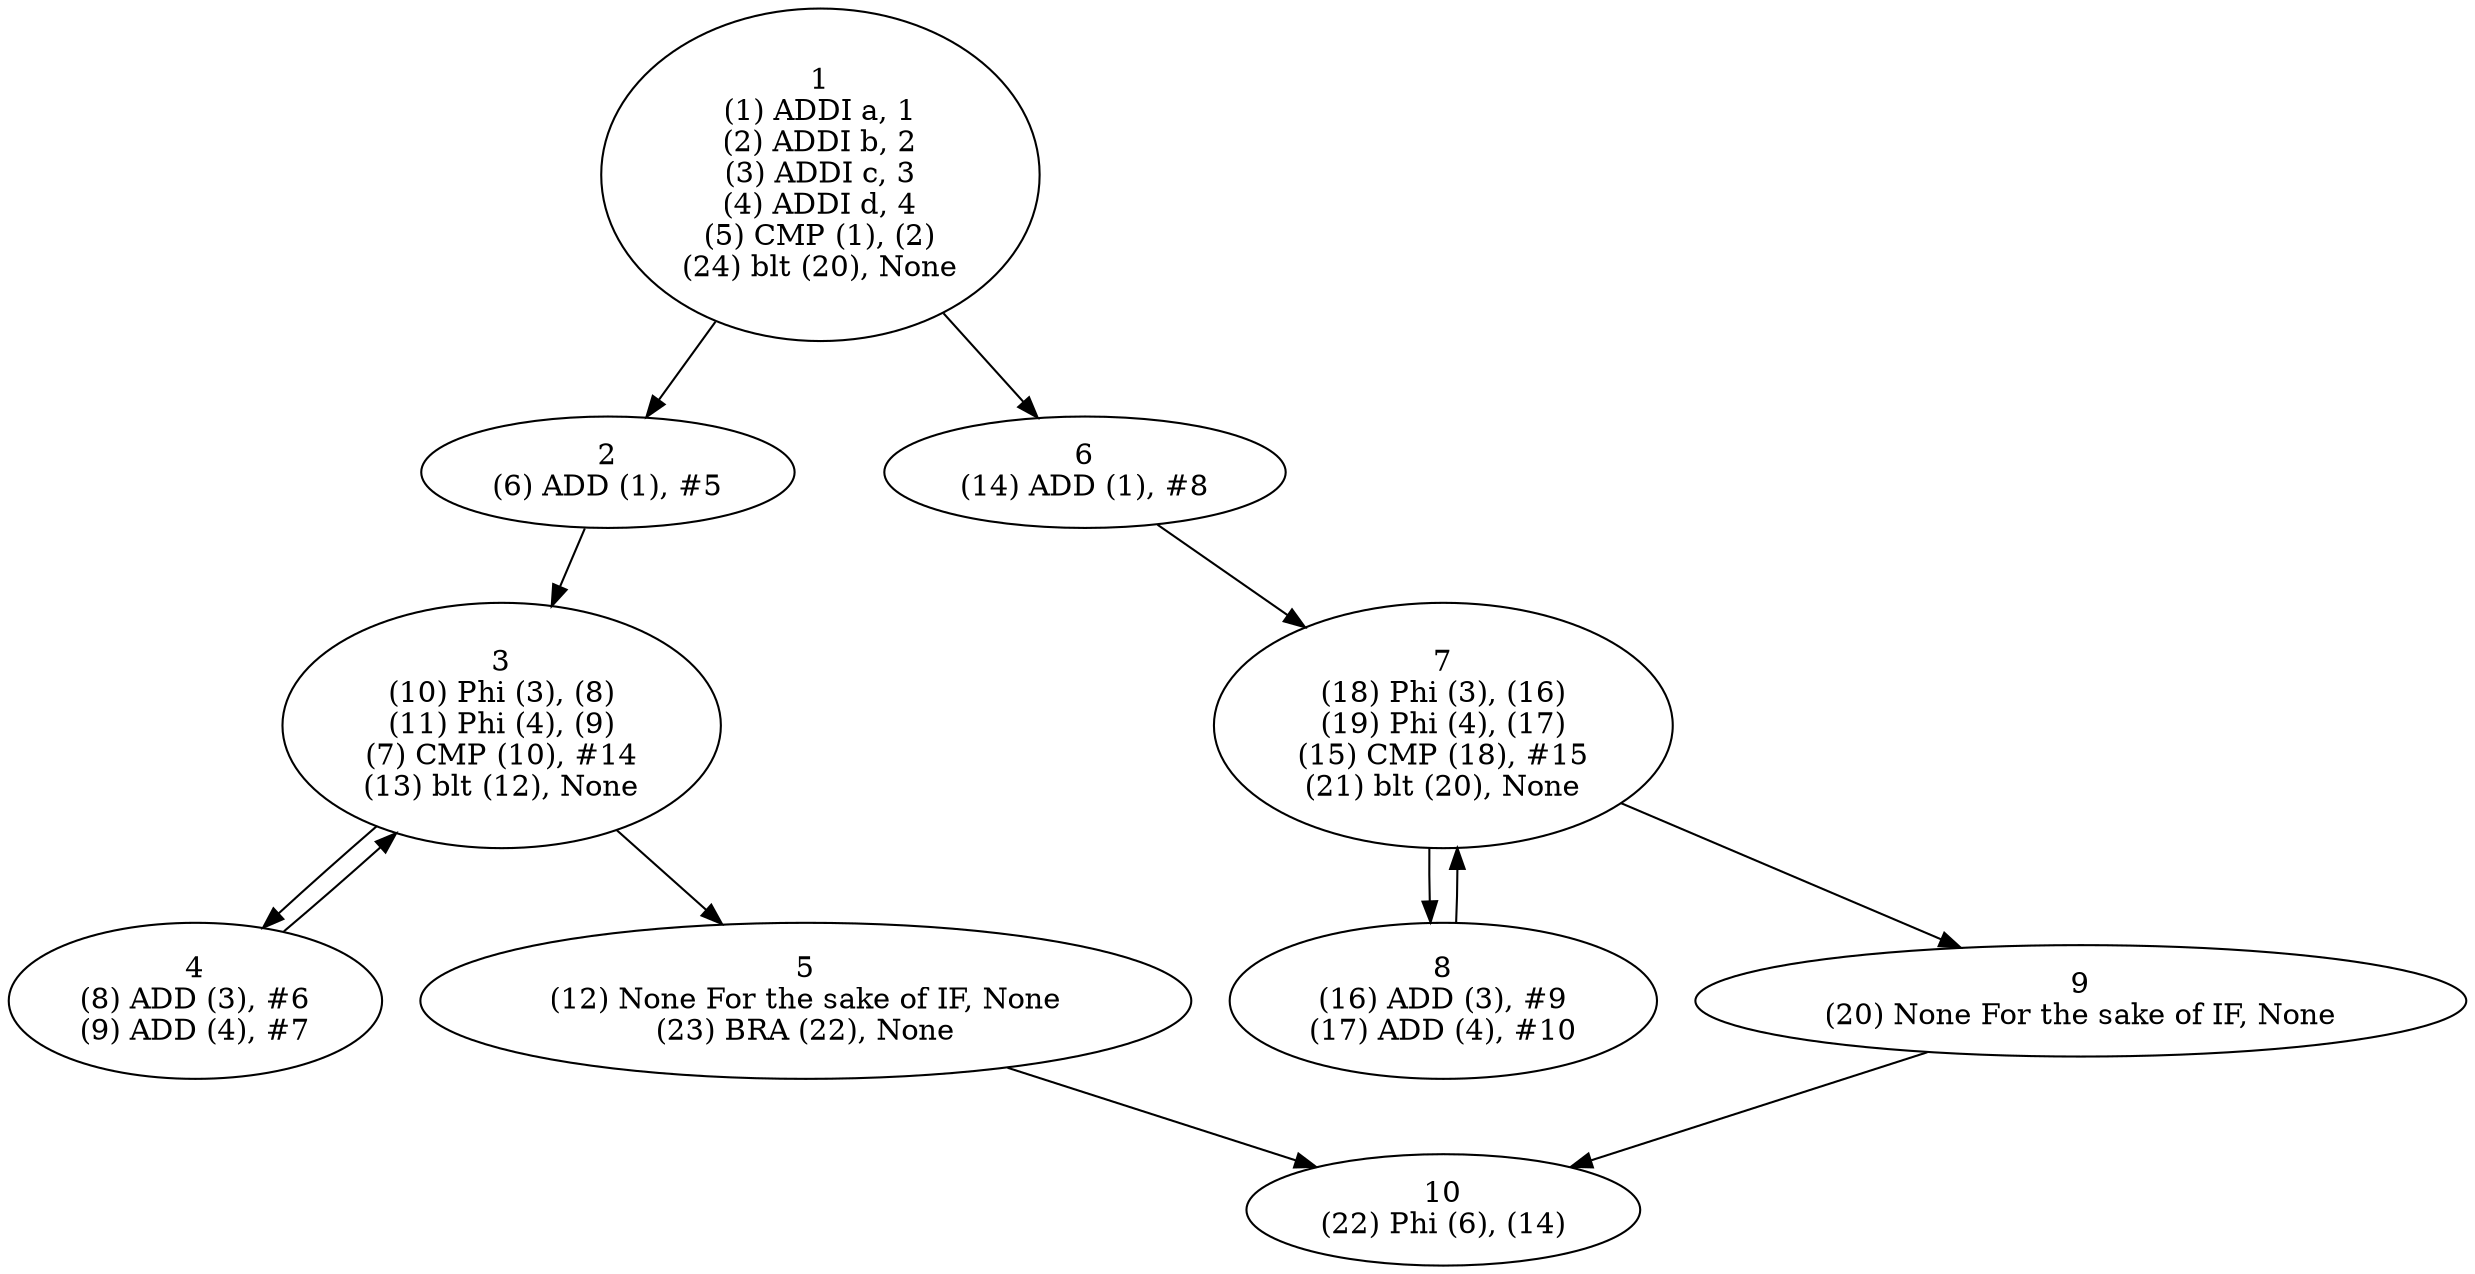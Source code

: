 strict digraph  {
1 [label="1\n(1) ADDI a, 1\n(2) ADDI b, 2\n(3) ADDI c, 3\n(4) ADDI d, 4\n(5) CMP (1), (2)\n(24) blt (20), None"];
2 [label="2\n(6) ADD (1), #5"];
3 [label="3\n(10) Phi (3), (8)\n(11) Phi (4), (9)\n(7) CMP (10), #14\n(13) blt (12), None"];
4 [label="4\n(8) ADD (3), #6\n(9) ADD (4), #7"];
5 [label="5\n(12) None For the sake of IF, None\n(23) BRA (22), None"];
6 [label="6\n(14) ADD (1), #8"];
7 [label="7\n(18) Phi (3), (16)\n(19) Phi (4), (17)\n(15) CMP (18), #15\n(21) blt (20), None"];
8 [label="8\n(16) ADD (3), #9\n(17) ADD (4), #10"];
9 [label="9\n(20) None For the sake of IF, None"];
10 [label="10\n(22) Phi (6), (14)"];
1 -> 2;
1 -> 6;
2 -> 3;
3 -> 4;
3 -> 5;
4 -> 3;
5 -> 10;
6 -> 7;
7 -> 8;
7 -> 9;
8 -> 7;
9 -> 10;
}
